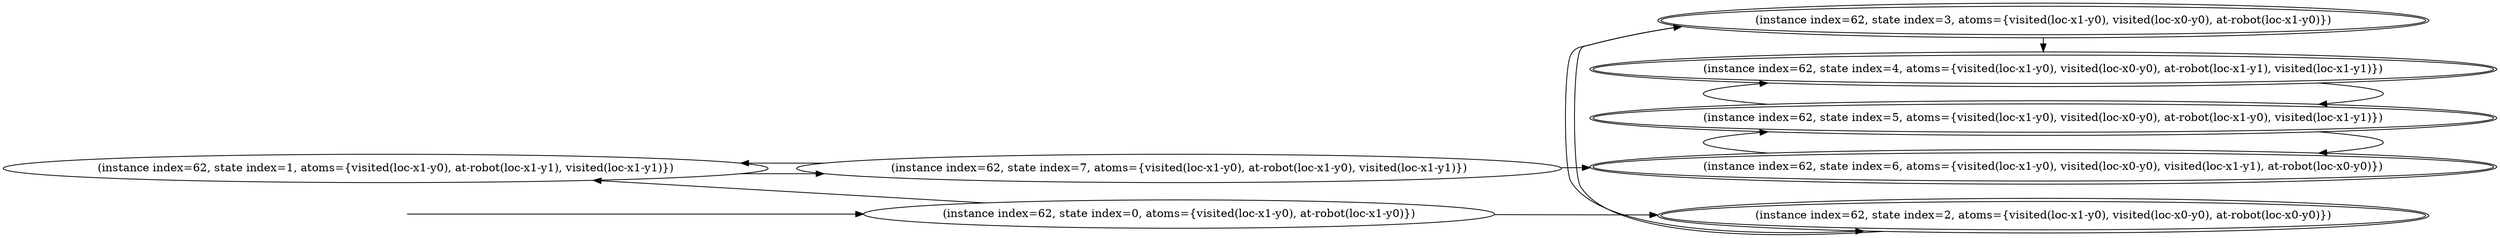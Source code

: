 digraph {
rankdir="LR"
s1[label="(instance index=62, state index=1, atoms={visited(loc-x1-y0), at-robot(loc-x1-y1), visited(loc-x1-y1)})"]
s0[label="(instance index=62, state index=0, atoms={visited(loc-x1-y0), at-robot(loc-x1-y0)})"]
s7[label="(instance index=62, state index=7, atoms={visited(loc-x1-y0), at-robot(loc-x1-y0), visited(loc-x1-y1)})"]
s2[peripheries=2,label="(instance index=62, state index=2, atoms={visited(loc-x1-y0), visited(loc-x0-y0), at-robot(loc-x0-y0)})"]
s3[peripheries=2,label="(instance index=62, state index=3, atoms={visited(loc-x1-y0), visited(loc-x0-y0), at-robot(loc-x1-y0)})"]
s4[peripheries=2,label="(instance index=62, state index=4, atoms={visited(loc-x1-y0), visited(loc-x0-y0), at-robot(loc-x1-y1), visited(loc-x1-y1)})"]
s5[peripheries=2,label="(instance index=62, state index=5, atoms={visited(loc-x1-y0), visited(loc-x0-y0), at-robot(loc-x1-y0), visited(loc-x1-y1)})"]
s6[peripheries=2,label="(instance index=62, state index=6, atoms={visited(loc-x1-y0), visited(loc-x0-y0), visited(loc-x1-y1), at-robot(loc-x0-y0)})"]
Dangling [ label = "", style = invis ]
{ rank = same; Dangling }
Dangling -> s0
{ rank = same; s0}
{ rank = same; s0,s7}
{ rank = same; s2,s3,s4,s5,s6}
{
s1->s7
}
{
s0->s2
s0->s1
s7->s6
s7->s1
}
{
s2->s3
s3->s4
s3->s2
s4->s5
s5->s6
s5->s4
s6->s5
}
}
